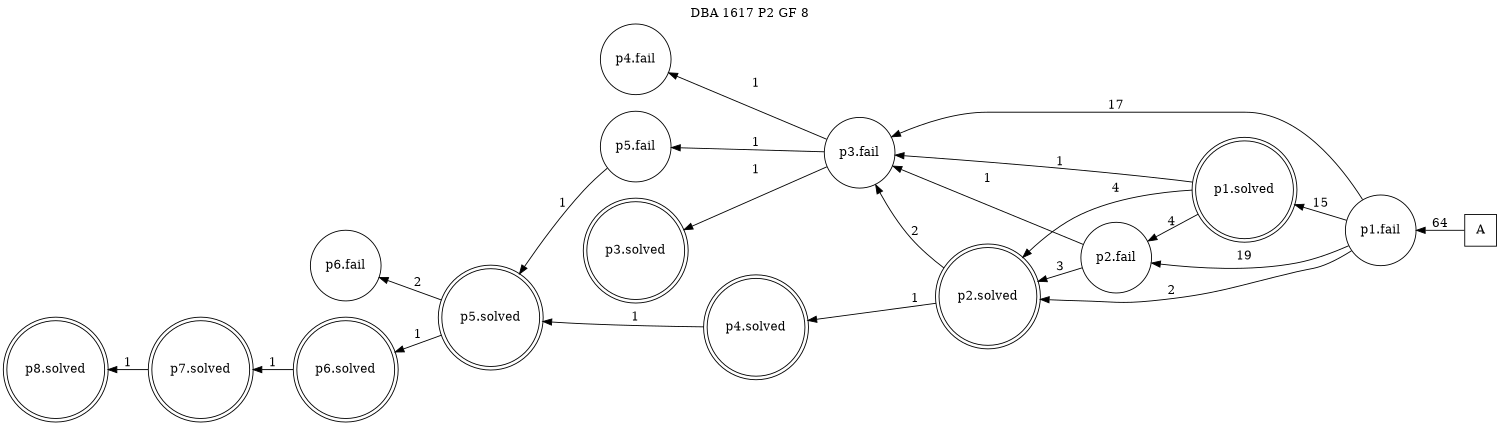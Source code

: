 digraph DBA_1617_P2_GF_8_GOOD {
labelloc="tl"
label= " DBA 1617 P2 GF 8 "
rankdir="RL";
graph [ size=" 10 , 10 !"]

"A" [shape="square" label="A"]
"p1.fail" [shape="circle" label="p1.fail"]
"p2.fail" [shape="circle" label="p2.fail"]
"p1.solved" [shape="doublecircle" label="p1.solved"]
"p2.solved" [shape="doublecircle" label="p2.solved"]
"p3.fail" [shape="circle" label="p3.fail"]
"p4.fail" [shape="circle" label="p4.fail"]
"p5.fail" [shape="circle" label="p5.fail"]
"p5.solved" [shape="doublecircle" label="p5.solved"]
"p6.fail" [shape="circle" label="p6.fail"]
"p3.solved" [shape="doublecircle" label="p3.solved"]
"p4.solved" [shape="doublecircle" label="p4.solved"]
"p6.solved" [shape="doublecircle" label="p6.solved"]
"p7.solved" [shape="doublecircle" label="p7.solved"]
"p8.solved" [shape="doublecircle" label="p8.solved"]
"A" -> "p1.fail" [ label=64]
"p1.fail" -> "p2.fail" [ label=19]
"p1.fail" -> "p1.solved" [ label=15]
"p1.fail" -> "p2.solved" [ label=2]
"p1.fail" -> "p3.fail" [ label=17]
"p2.fail" -> "p2.solved" [ label=3]
"p2.fail" -> "p3.fail" [ label=1]
"p1.solved" -> "p2.fail" [ label=4]
"p1.solved" -> "p2.solved" [ label=4]
"p1.solved" -> "p3.fail" [ label=1]
"p2.solved" -> "p3.fail" [ label=2]
"p2.solved" -> "p4.solved" [ label=1]
"p3.fail" -> "p4.fail" [ label=1]
"p3.fail" -> "p5.fail" [ label=1]
"p3.fail" -> "p3.solved" [ label=1]
"p5.fail" -> "p5.solved" [ label=1]
"p5.solved" -> "p6.fail" [ label=2]
"p5.solved" -> "p6.solved" [ label=1]
"p4.solved" -> "p5.solved" [ label=1]
"p6.solved" -> "p7.solved" [ label=1]
"p7.solved" -> "p8.solved" [ label=1]
}
